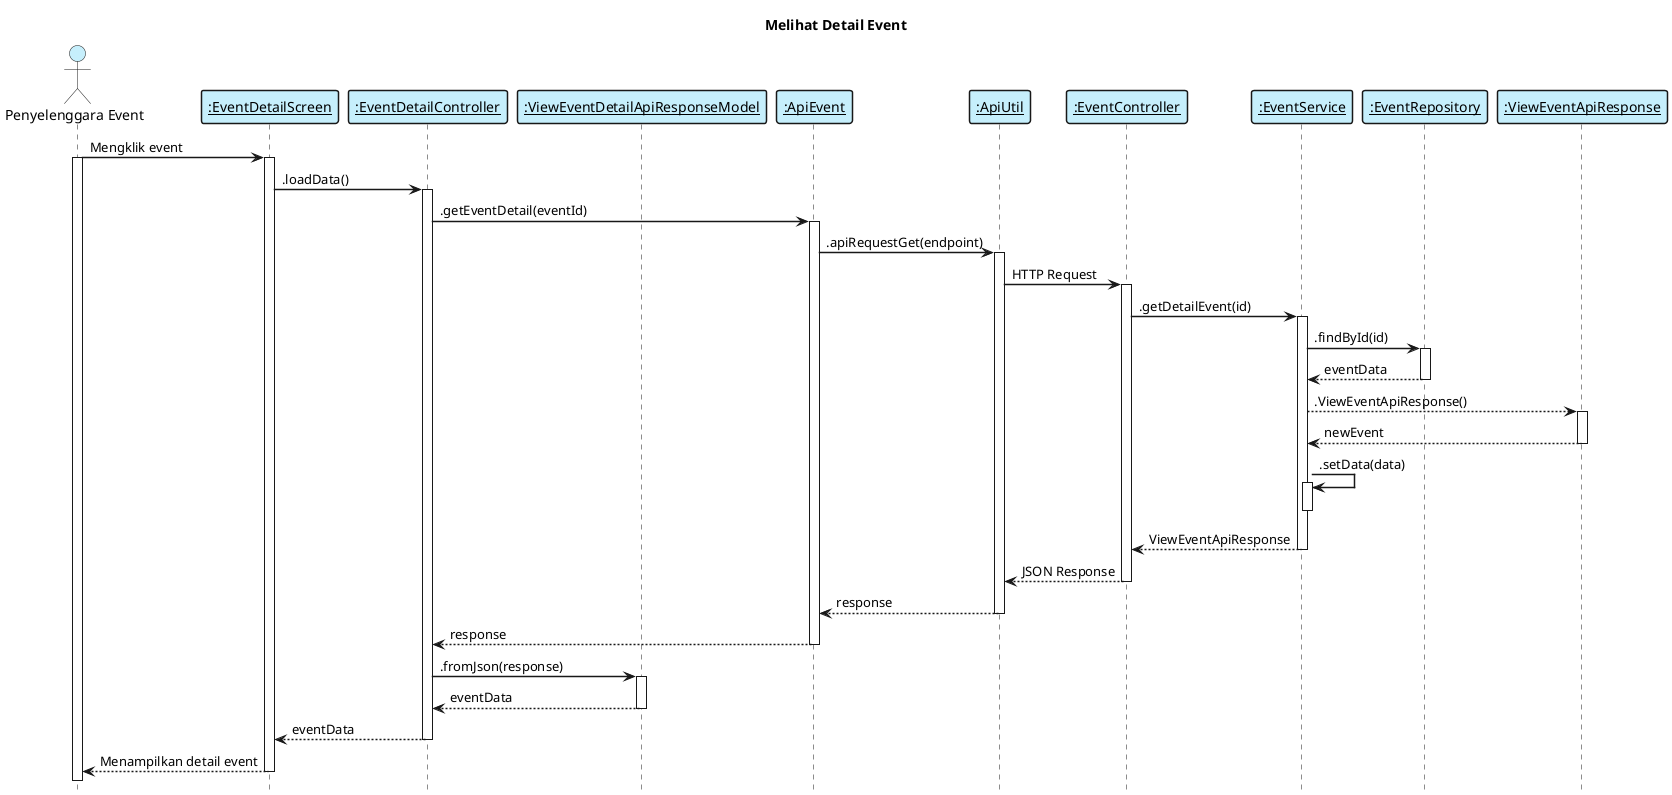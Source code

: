 @startuml melihat detail event

    title "Melihat Detail Event"
    hide footbox
    skinparam  shadowing false

    skinparam sequence {    
        ArrowThickness 1.5
        ActorFontName Century Gothic
        ActorBackgroundColor  #C6EFFC
        ArrowFontName Century Gothic
        ParticipantBorderThickness 1.5
        ParticipantBackgroundColor #C6EFFC
    }

    actor "Penyelenggara Event" as eo
    participant "__:EventDetailScreen__" as viewDetail
    participant "__:EventDetailController__" as controllerDetail
    participant "__:ViewEventDetailApiResponseModel__" as modelApiResponseClient
    participant "__:ApiEvent__" as apiEvent
    participant "__:ApiUtil__" as apiUtil
    participant "__:EventController__" as controllerEvent
    participant "__:EventService__" as serviceEvent
    participant "__:EventRepository__" as repositoryEvent
    participant "__:ViewEventApiResponse__" as modelApiResponse

    eo -> viewDetail: Mengklik event
    activate eo
    activate viewDetail

    viewDetail -> controllerDetail: .loadData()
    activate controllerDetail
    controllerDetail -> apiEvent: .getEventDetail(eventId)
    activate apiEvent
    apiEvent -> apiUtil: .apiRequestGet(endpoint)
    activate apiUtil    
    apiUtil -> controllerEvent: HTTP Request
    activate controllerEvent
    controllerEvent -> serviceEvent: .getDetailEvent(id)
    activate serviceEvent
    serviceEvent -> repositoryEvent: .findById(id)
    activate repositoryEvent
    repositoryEvent --> serviceEvent: eventData
    deactivate repositoryEvent
    serviceEvent --> modelApiResponse: .ViewEventApiResponse()
     activate modelApiResponse
    modelApiResponse --> serviceEvent: newEvent
    deactivate modelApiResponse
    deactivate repositoryEvent
    serviceEvent -> serviceEvent: .setData(data)
    activate serviceEvent
    deactivate serviceEvent
    serviceEvent --> controllerEvent: ViewEventApiResponse
    deactivate serviceEvent
    controllerEvent --> apiUtil: JSON Response
    deactivate controllerEvent
    apiUtil --> apiEvent: response
    deactivate apiUtil
    apiEvent --> controllerDetail: response
    deactivate apiEvent
    controllerDetail -> modelApiResponseClient: .fromJson(response)
    activate modelApiResponseClient
    modelApiResponseClient --> controllerDetail: eventData
    deactivate modelApiResponseClient
    controllerDetail --> viewDetail: eventData
    deactivate controllerDetail
    viewDetail --> eo: Menampilkan detail event
    deactivate 
@enduml 
